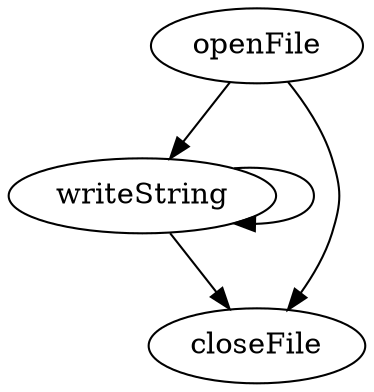 digraph G {
    open[label="openFile"]
    write[label="writeString"]
    close[label="closeFile"]

    open -> write
    write -> write
    write -> close
    open -> close
}